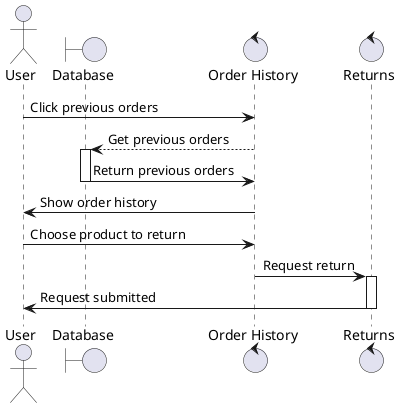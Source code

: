 @startuml Return_Product

actor User

boundary "Database" as db
control "Order History" as order
control "Returns" as returns

User -> order: Click previous orders
order --> db: Get previous orders
activate db
db -> order: Return previous orders
deactivate db
order -> User: Show order history
User -> order: Choose product to return
order -> returns: Request return
activate returns
returns -> User: Request submitted
deactivate returns

@enduml